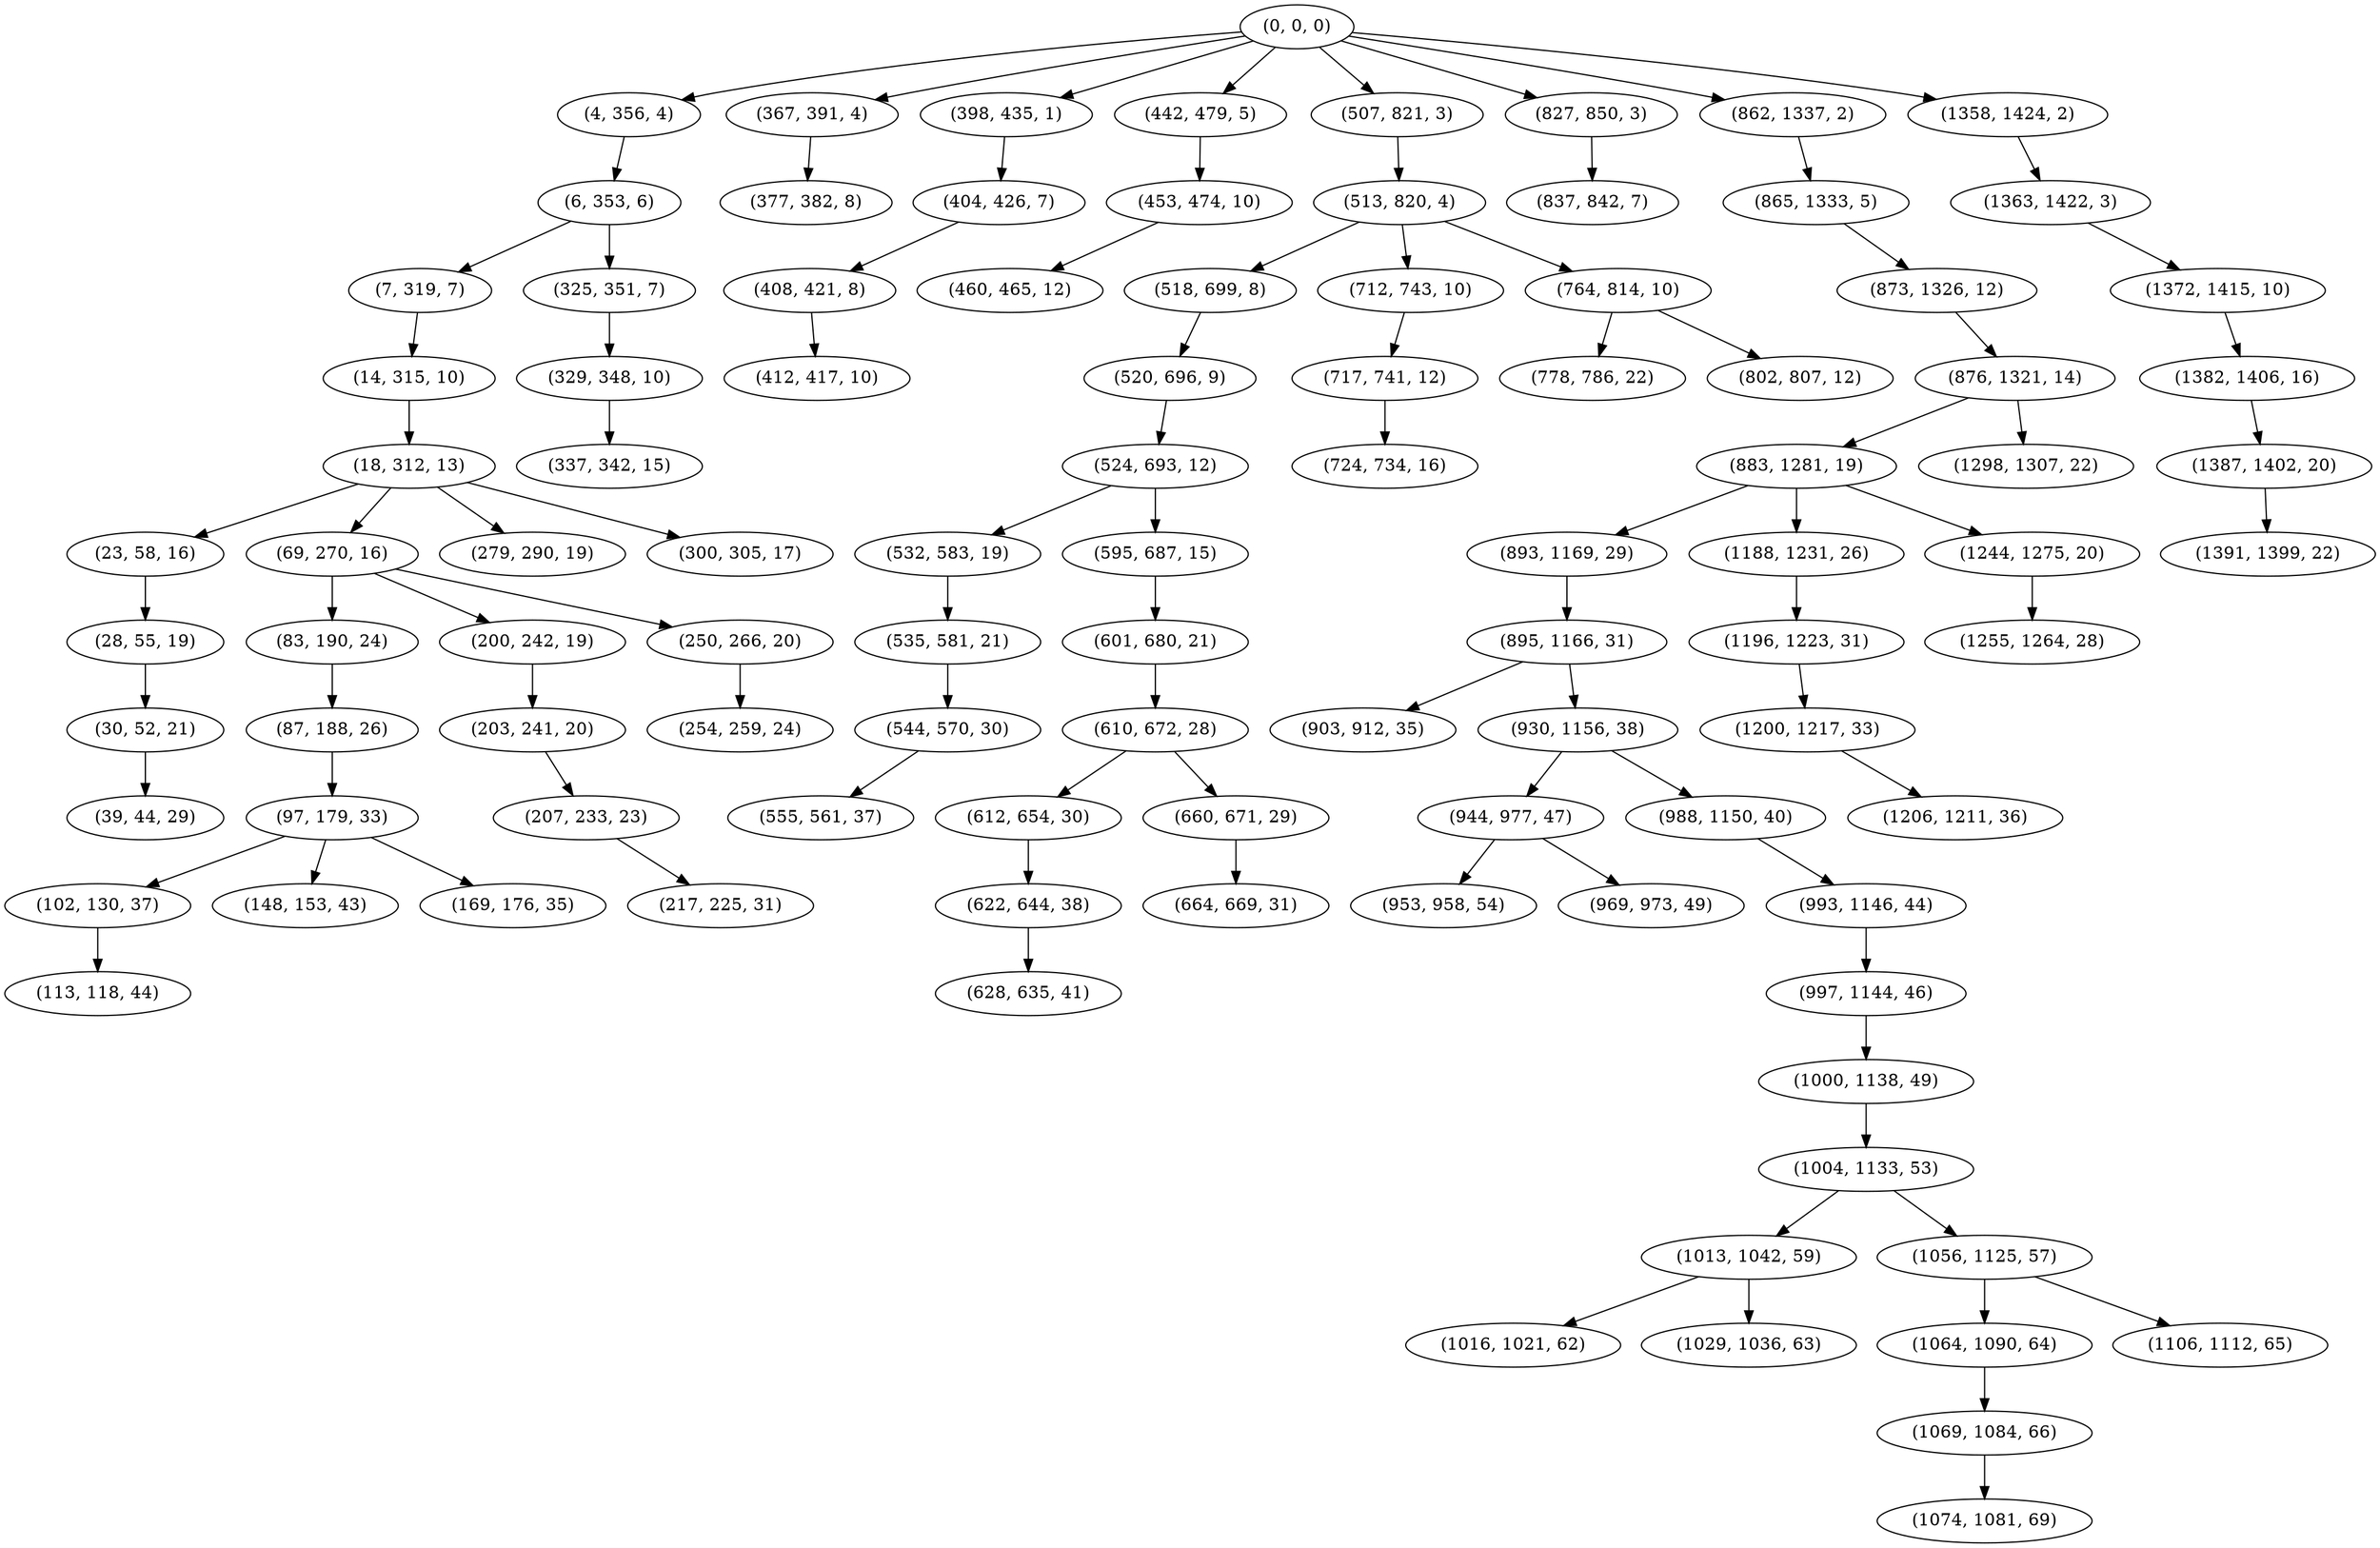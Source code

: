 digraph tree {
    "(0, 0, 0)";
    "(4, 356, 4)";
    "(6, 353, 6)";
    "(7, 319, 7)";
    "(14, 315, 10)";
    "(18, 312, 13)";
    "(23, 58, 16)";
    "(28, 55, 19)";
    "(30, 52, 21)";
    "(39, 44, 29)";
    "(69, 270, 16)";
    "(83, 190, 24)";
    "(87, 188, 26)";
    "(97, 179, 33)";
    "(102, 130, 37)";
    "(113, 118, 44)";
    "(148, 153, 43)";
    "(169, 176, 35)";
    "(200, 242, 19)";
    "(203, 241, 20)";
    "(207, 233, 23)";
    "(217, 225, 31)";
    "(250, 266, 20)";
    "(254, 259, 24)";
    "(279, 290, 19)";
    "(300, 305, 17)";
    "(325, 351, 7)";
    "(329, 348, 10)";
    "(337, 342, 15)";
    "(367, 391, 4)";
    "(377, 382, 8)";
    "(398, 435, 1)";
    "(404, 426, 7)";
    "(408, 421, 8)";
    "(412, 417, 10)";
    "(442, 479, 5)";
    "(453, 474, 10)";
    "(460, 465, 12)";
    "(507, 821, 3)";
    "(513, 820, 4)";
    "(518, 699, 8)";
    "(520, 696, 9)";
    "(524, 693, 12)";
    "(532, 583, 19)";
    "(535, 581, 21)";
    "(544, 570, 30)";
    "(555, 561, 37)";
    "(595, 687, 15)";
    "(601, 680, 21)";
    "(610, 672, 28)";
    "(612, 654, 30)";
    "(622, 644, 38)";
    "(628, 635, 41)";
    "(660, 671, 29)";
    "(664, 669, 31)";
    "(712, 743, 10)";
    "(717, 741, 12)";
    "(724, 734, 16)";
    "(764, 814, 10)";
    "(778, 786, 22)";
    "(802, 807, 12)";
    "(827, 850, 3)";
    "(837, 842, 7)";
    "(862, 1337, 2)";
    "(865, 1333, 5)";
    "(873, 1326, 12)";
    "(876, 1321, 14)";
    "(883, 1281, 19)";
    "(893, 1169, 29)";
    "(895, 1166, 31)";
    "(903, 912, 35)";
    "(930, 1156, 38)";
    "(944, 977, 47)";
    "(953, 958, 54)";
    "(969, 973, 49)";
    "(988, 1150, 40)";
    "(993, 1146, 44)";
    "(997, 1144, 46)";
    "(1000, 1138, 49)";
    "(1004, 1133, 53)";
    "(1013, 1042, 59)";
    "(1016, 1021, 62)";
    "(1029, 1036, 63)";
    "(1056, 1125, 57)";
    "(1064, 1090, 64)";
    "(1069, 1084, 66)";
    "(1074, 1081, 69)";
    "(1106, 1112, 65)";
    "(1188, 1231, 26)";
    "(1196, 1223, 31)";
    "(1200, 1217, 33)";
    "(1206, 1211, 36)";
    "(1244, 1275, 20)";
    "(1255, 1264, 28)";
    "(1298, 1307, 22)";
    "(1358, 1424, 2)";
    "(1363, 1422, 3)";
    "(1372, 1415, 10)";
    "(1382, 1406, 16)";
    "(1387, 1402, 20)";
    "(1391, 1399, 22)";
    "(0, 0, 0)" -> "(4, 356, 4)";
    "(0, 0, 0)" -> "(367, 391, 4)";
    "(0, 0, 0)" -> "(398, 435, 1)";
    "(0, 0, 0)" -> "(442, 479, 5)";
    "(0, 0, 0)" -> "(507, 821, 3)";
    "(0, 0, 0)" -> "(827, 850, 3)";
    "(0, 0, 0)" -> "(862, 1337, 2)";
    "(0, 0, 0)" -> "(1358, 1424, 2)";
    "(4, 356, 4)" -> "(6, 353, 6)";
    "(6, 353, 6)" -> "(7, 319, 7)";
    "(6, 353, 6)" -> "(325, 351, 7)";
    "(7, 319, 7)" -> "(14, 315, 10)";
    "(14, 315, 10)" -> "(18, 312, 13)";
    "(18, 312, 13)" -> "(23, 58, 16)";
    "(18, 312, 13)" -> "(69, 270, 16)";
    "(18, 312, 13)" -> "(279, 290, 19)";
    "(18, 312, 13)" -> "(300, 305, 17)";
    "(23, 58, 16)" -> "(28, 55, 19)";
    "(28, 55, 19)" -> "(30, 52, 21)";
    "(30, 52, 21)" -> "(39, 44, 29)";
    "(69, 270, 16)" -> "(83, 190, 24)";
    "(69, 270, 16)" -> "(200, 242, 19)";
    "(69, 270, 16)" -> "(250, 266, 20)";
    "(83, 190, 24)" -> "(87, 188, 26)";
    "(87, 188, 26)" -> "(97, 179, 33)";
    "(97, 179, 33)" -> "(102, 130, 37)";
    "(97, 179, 33)" -> "(148, 153, 43)";
    "(97, 179, 33)" -> "(169, 176, 35)";
    "(102, 130, 37)" -> "(113, 118, 44)";
    "(200, 242, 19)" -> "(203, 241, 20)";
    "(203, 241, 20)" -> "(207, 233, 23)";
    "(207, 233, 23)" -> "(217, 225, 31)";
    "(250, 266, 20)" -> "(254, 259, 24)";
    "(325, 351, 7)" -> "(329, 348, 10)";
    "(329, 348, 10)" -> "(337, 342, 15)";
    "(367, 391, 4)" -> "(377, 382, 8)";
    "(398, 435, 1)" -> "(404, 426, 7)";
    "(404, 426, 7)" -> "(408, 421, 8)";
    "(408, 421, 8)" -> "(412, 417, 10)";
    "(442, 479, 5)" -> "(453, 474, 10)";
    "(453, 474, 10)" -> "(460, 465, 12)";
    "(507, 821, 3)" -> "(513, 820, 4)";
    "(513, 820, 4)" -> "(518, 699, 8)";
    "(513, 820, 4)" -> "(712, 743, 10)";
    "(513, 820, 4)" -> "(764, 814, 10)";
    "(518, 699, 8)" -> "(520, 696, 9)";
    "(520, 696, 9)" -> "(524, 693, 12)";
    "(524, 693, 12)" -> "(532, 583, 19)";
    "(524, 693, 12)" -> "(595, 687, 15)";
    "(532, 583, 19)" -> "(535, 581, 21)";
    "(535, 581, 21)" -> "(544, 570, 30)";
    "(544, 570, 30)" -> "(555, 561, 37)";
    "(595, 687, 15)" -> "(601, 680, 21)";
    "(601, 680, 21)" -> "(610, 672, 28)";
    "(610, 672, 28)" -> "(612, 654, 30)";
    "(610, 672, 28)" -> "(660, 671, 29)";
    "(612, 654, 30)" -> "(622, 644, 38)";
    "(622, 644, 38)" -> "(628, 635, 41)";
    "(660, 671, 29)" -> "(664, 669, 31)";
    "(712, 743, 10)" -> "(717, 741, 12)";
    "(717, 741, 12)" -> "(724, 734, 16)";
    "(764, 814, 10)" -> "(778, 786, 22)";
    "(764, 814, 10)" -> "(802, 807, 12)";
    "(827, 850, 3)" -> "(837, 842, 7)";
    "(862, 1337, 2)" -> "(865, 1333, 5)";
    "(865, 1333, 5)" -> "(873, 1326, 12)";
    "(873, 1326, 12)" -> "(876, 1321, 14)";
    "(876, 1321, 14)" -> "(883, 1281, 19)";
    "(876, 1321, 14)" -> "(1298, 1307, 22)";
    "(883, 1281, 19)" -> "(893, 1169, 29)";
    "(883, 1281, 19)" -> "(1188, 1231, 26)";
    "(883, 1281, 19)" -> "(1244, 1275, 20)";
    "(893, 1169, 29)" -> "(895, 1166, 31)";
    "(895, 1166, 31)" -> "(903, 912, 35)";
    "(895, 1166, 31)" -> "(930, 1156, 38)";
    "(930, 1156, 38)" -> "(944, 977, 47)";
    "(930, 1156, 38)" -> "(988, 1150, 40)";
    "(944, 977, 47)" -> "(953, 958, 54)";
    "(944, 977, 47)" -> "(969, 973, 49)";
    "(988, 1150, 40)" -> "(993, 1146, 44)";
    "(993, 1146, 44)" -> "(997, 1144, 46)";
    "(997, 1144, 46)" -> "(1000, 1138, 49)";
    "(1000, 1138, 49)" -> "(1004, 1133, 53)";
    "(1004, 1133, 53)" -> "(1013, 1042, 59)";
    "(1004, 1133, 53)" -> "(1056, 1125, 57)";
    "(1013, 1042, 59)" -> "(1016, 1021, 62)";
    "(1013, 1042, 59)" -> "(1029, 1036, 63)";
    "(1056, 1125, 57)" -> "(1064, 1090, 64)";
    "(1056, 1125, 57)" -> "(1106, 1112, 65)";
    "(1064, 1090, 64)" -> "(1069, 1084, 66)";
    "(1069, 1084, 66)" -> "(1074, 1081, 69)";
    "(1188, 1231, 26)" -> "(1196, 1223, 31)";
    "(1196, 1223, 31)" -> "(1200, 1217, 33)";
    "(1200, 1217, 33)" -> "(1206, 1211, 36)";
    "(1244, 1275, 20)" -> "(1255, 1264, 28)";
    "(1358, 1424, 2)" -> "(1363, 1422, 3)";
    "(1363, 1422, 3)" -> "(1372, 1415, 10)";
    "(1372, 1415, 10)" -> "(1382, 1406, 16)";
    "(1382, 1406, 16)" -> "(1387, 1402, 20)";
    "(1387, 1402, 20)" -> "(1391, 1399, 22)";
}
